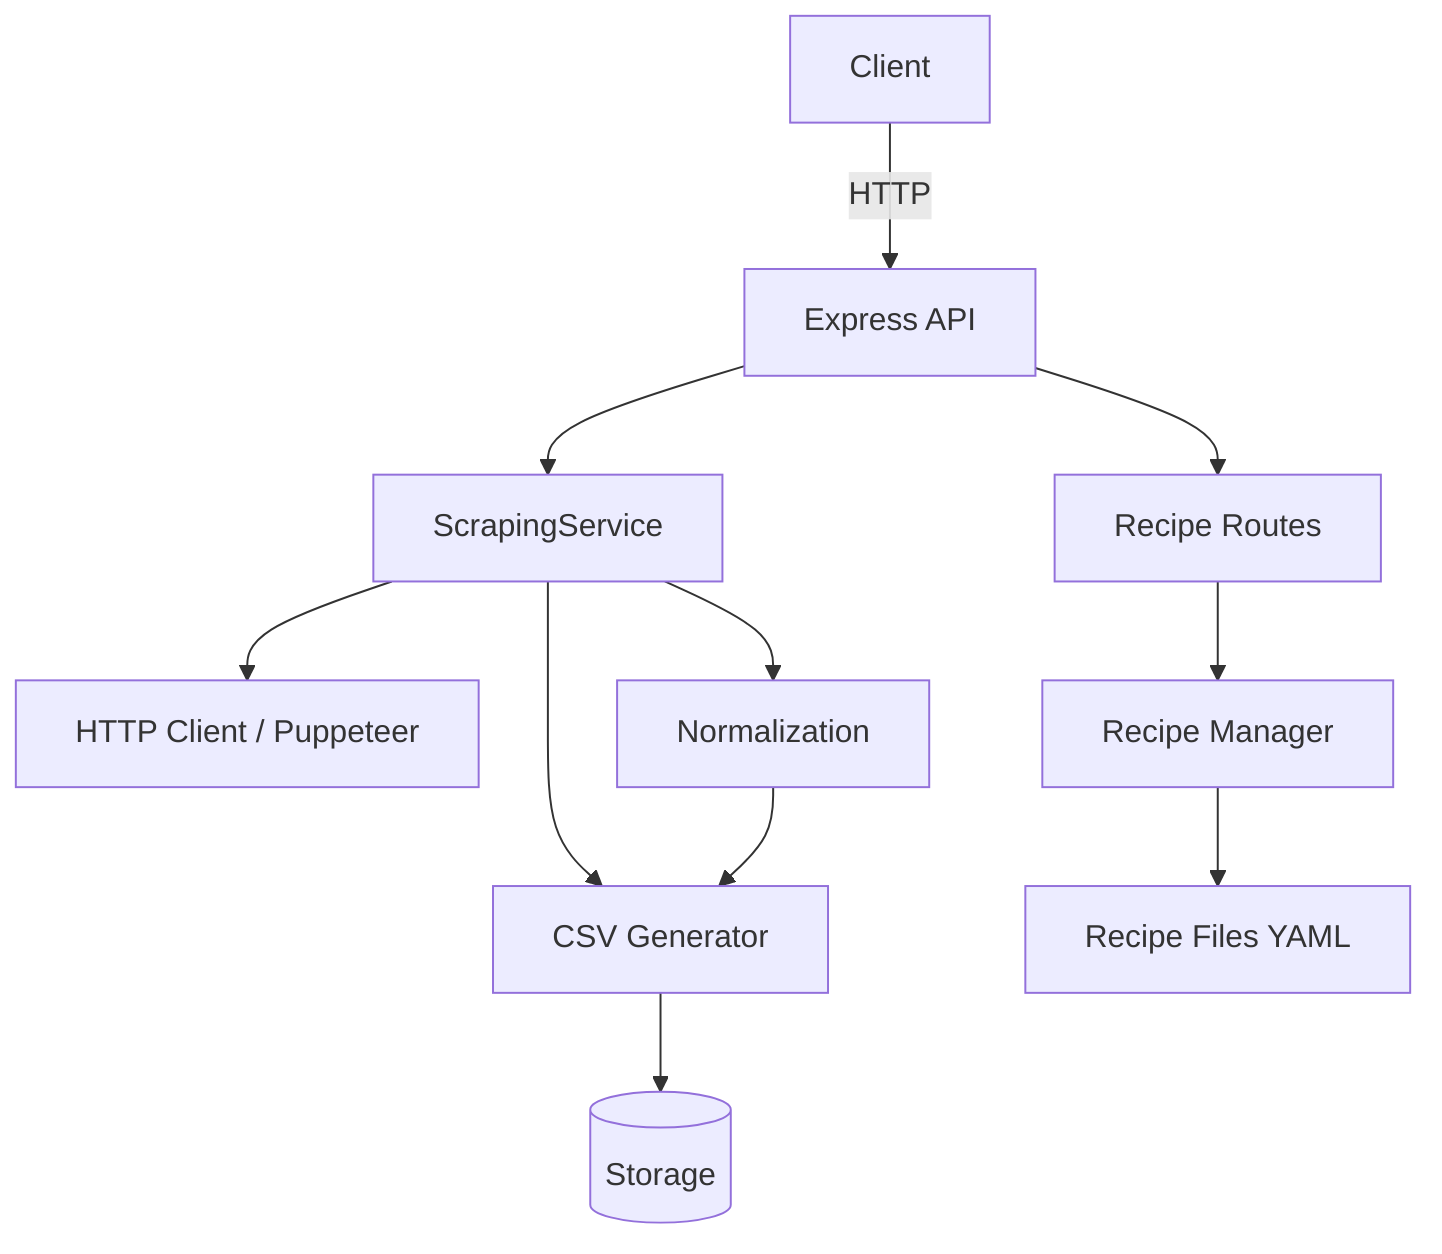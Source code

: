 flowchart TD
  A[Client] -->|HTTP| B[Express API]
  B --> C[ScrapingService]
  C --> D[HTTP Client / Puppeteer]
  C --> E[Normalization]
  C --> F[CSV Generator]
  F --> G[(Storage)]
  E --> F
  B --> H[Recipe Routes]
  H --> I[Recipe Manager]
  I --> J[Recipe Files YAML]